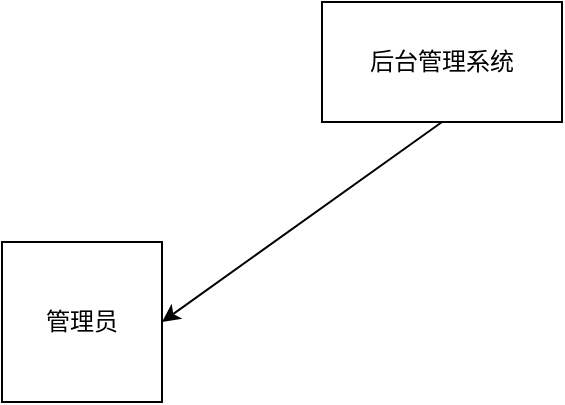 <mxfile>
    <diagram id="MKoGmR99JGy_PPaqHJMI" name="Page-1">
        <mxGraphModel dx="1164" dy="588" grid="1" gridSize="10" guides="1" tooltips="1" connect="1" arrows="1" fold="1" page="1" pageScale="1" pageWidth="827" pageHeight="1169" math="0" shadow="0">
            <root>
                <mxCell id="0"/>
                <mxCell id="1" parent="0"/>
                <mxCell id="2" value="后台管理系统" style="rounded=0;whiteSpace=wrap;html=1;" vertex="1" parent="1">
                    <mxGeometry x="290" y="50" width="120" height="60" as="geometry"/>
                </mxCell>
                <mxCell id="3" value="管理员" style="whiteSpace=wrap;html=1;aspect=fixed;" vertex="1" parent="1">
                    <mxGeometry x="130" y="170" width="80" height="80" as="geometry"/>
                </mxCell>
                <mxCell id="4" value="" style="endArrow=classic;html=1;exitX=0.5;exitY=1;exitDx=0;exitDy=0;entryX=1;entryY=0.5;entryDx=0;entryDy=0;" edge="1" parent="1" source="2" target="3">
                    <mxGeometry width="50" height="50" relative="1" as="geometry">
                        <mxPoint x="390" y="330" as="sourcePoint"/>
                        <mxPoint x="290" y="190" as="targetPoint"/>
                    </mxGeometry>
                </mxCell>
            </root>
        </mxGraphModel>
    </diagram>
</mxfile>